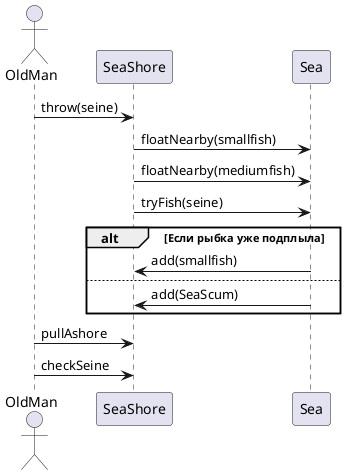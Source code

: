 @startuml
actor OldMan
participant SeaShore
participant Sea

' Старик забрасывает невод через берег
OldMan -> SeaShore : throw(seine)

' Берег управляет плаванием рыбок
SeaShore -> Sea : floatNearby(smallfish)
SeaShore -> Sea : floatNearby(mediumfish)

' Невод запрашивает рыбу
SeaShore -> Sea : tryFish(seine)

alt Если рыбка уже подплыла
    Sea -> SeaShore : add(smallfish)
else
    Sea -> SeaShore : add(SeaScum)
end

' Старик вытягивает невод через берег
OldMan -> SeaShore : pullAshore

' Старик проверяет невод
OldMan -> SeaShore : checkSeine
@enduml
